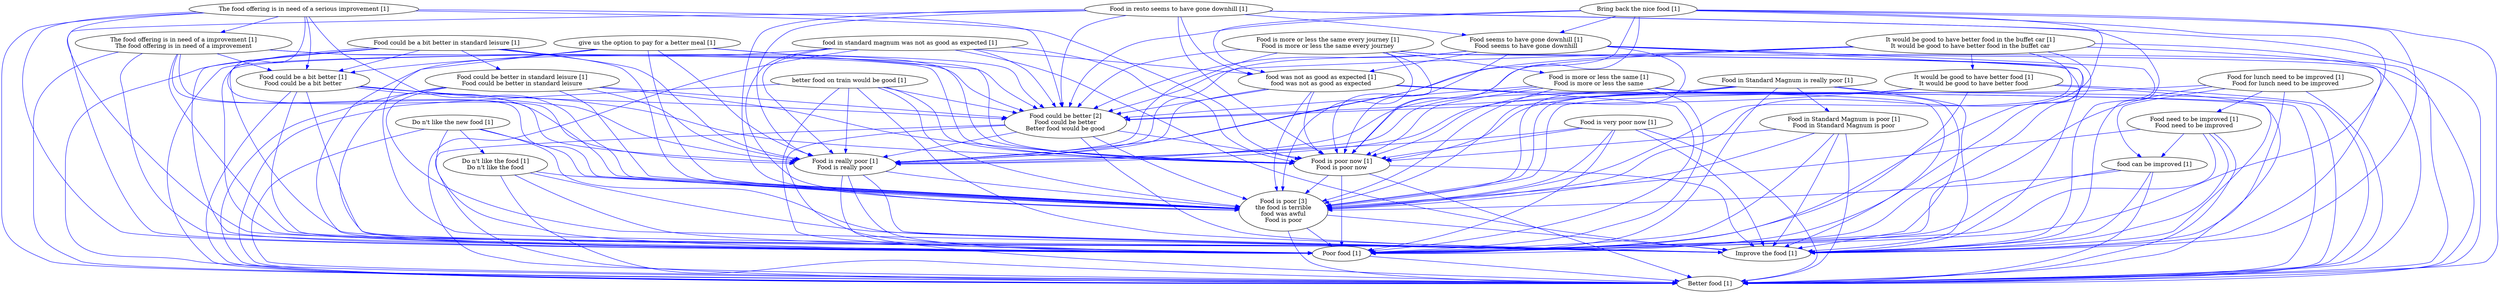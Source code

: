 digraph collapsedGraph {
"Food could be better [2]\nFood could be better\nBetter food would be good""Food is poor [3]\nthe food is terrible\nfood was awful\nFood is poor""Better food [1]""Bring back the nice food [1]""Do n't like the new food [1]""Do n't like the food [1]\nDo n't like the food""Food could be a bit better in standard leisure [1]""Food could be better in standard leisure [1]\nFood could be better in standard leisure""Food could be a bit better [1]\nFood could be a bit better""Food for lunch need to be improved [1]\nFood for lunch need to be improved""Food need to be improved [1]\nFood need to be improved""Food in Standard Magnum is really poor [1]""Food in Standard Magnum is poor [1]\nFood in Standard Magnum is poor""Food is really poor [1]\nFood is really poor""Food in resto seems to have gone downhill [1]""Food seems to have gone downhill [1]\nFood seems to have gone downhill""Food is more or less the same every journey [1]\nFood is more or less the same every journey""Food is more or less the same [1]\nFood is more or less the same""Food is very poor now [1]""Food is poor now [1]\nFood is poor now""Improve the food [1]""It would be good to have better food in the buffet car [1]\nIt would be good to have better food in the buffet car""It would be good to have better food [1]\nIt would be good to have better food""Poor food [1]""The food offering is in need of a serious improvement [1]""The food offering is in need of a improvement [1]\nThe food offering is in need of a improvement""better food on train would be good [1]""food can be improved [1]""food in standard magnum was not as good as expected [1]""food was not as good as expected [1]\nfood was not as good as expected""give us the option to pay for a better meal [1]""Food is poor [3]\nthe food is terrible\nfood was awful\nFood is poor" -> "Better food [1]" [color=blue]
"Food is poor [3]\nthe food is terrible\nfood was awful\nFood is poor" -> "Poor food [1]" [color=blue]
"Food could be better in standard leisure [1]\nFood could be better in standard leisure" -> "Poor food [1]" [color=blue]
"Food could be better in standard leisure [1]\nFood could be better in standard leisure" -> "Better food [1]" [color=blue]
"food was not as good as expected [1]\nfood was not as good as expected" -> "Improve the food [1]" [color=blue]
"food was not as good as expected [1]\nfood was not as good as expected" -> "Food is poor [3]\nthe food is terrible\nfood was awful\nFood is poor" [color=blue]
"food was not as good as expected [1]\nfood was not as good as expected" -> "Food is poor now [1]\nFood is poor now" [color=blue]
"give us the option to pay for a better meal [1]" -> "Food is poor [3]\nthe food is terrible\nfood was awful\nFood is poor" [color=blue]
"give us the option to pay for a better meal [1]" -> "Food is poor now [1]\nFood is poor now" [color=blue]
"Food could be a bit better in standard leisure [1]" -> "Food is poor [3]\nthe food is terrible\nfood was awful\nFood is poor" [color=blue]
"Food could be a bit better in standard leisure [1]" -> "Food is poor now [1]\nFood is poor now" [color=blue]
"Food need to be improved [1]\nFood need to be improved" -> "Better food [1]" [color=blue]
"Food could be a bit better in standard leisure [1]" -> "Better food [1]" [color=blue]
"Food could be a bit better in standard leisure [1]" -> "Poor food [1]" [color=blue]
"Food need to be improved [1]\nFood need to be improved" -> "Poor food [1]" [color=blue]
"better food on train would be good [1]" -> "Improve the food [1]" [color=blue]
"Food could be a bit better in standard leisure [1]" -> "Food could be better [2]\nFood could be better\nBetter food would be good" [color=blue]
"Food could be better in standard leisure [1]\nFood could be better in standard leisure" -> "Food is poor [3]\nthe food is terrible\nfood was awful\nFood is poor" [color=blue]
"Food could be a bit better in standard leisure [1]" -> "Improve the food [1]" [color=blue]
"better food on train would be good [1]" -> "Food is poor now [1]\nFood is poor now" [color=blue]
"food was not as good as expected [1]\nfood was not as good as expected" -> "Poor food [1]" [color=blue]
"food can be improved [1]" -> "Improve the food [1]" [color=blue]
"food was not as good as expected [1]\nfood was not as good as expected" -> "Better food [1]" [color=blue]
"Food is poor now [1]\nFood is poor now" -> "Food is poor [3]\nthe food is terrible\nfood was awful\nFood is poor" [color=blue]
"The food offering is in need of a serious improvement [1]" -> "Food is poor [3]\nthe food is terrible\nfood was awful\nFood is poor" [color=blue]
"Food in resto seems to have gone downhill [1]" -> "Food is poor [3]\nthe food is terrible\nfood was awful\nFood is poor" [color=blue]
"Food could be a bit better in standard leisure [1]" -> "Food is really poor [1]\nFood is really poor" [color=blue]
"Do n't like the food [1]\nDo n't like the food" -> "Food is poor [3]\nthe food is terrible\nfood was awful\nFood is poor" [color=blue]
"food in standard magnum was not as good as expected [1]" -> "Food is poor now [1]\nFood is poor now" [color=blue]
"Bring back the nice food [1]" -> "food was not as good as expected [1]\nfood was not as good as expected" [color=blue]
"Bring back the nice food [1]" -> "Food is really poor [1]\nFood is really poor" [color=blue]
"Food is very poor now [1]" -> "Food is poor [3]\nthe food is terrible\nfood was awful\nFood is poor" [color=blue]
"food was not as good as expected [1]\nfood was not as good as expected" -> "Food is really poor [1]\nFood is really poor" [color=blue]
"The food offering is in need of a improvement [1]\nThe food offering is in need of a improvement" -> "Food could be better [2]\nFood could be better\nBetter food would be good" [color=blue]
"The food offering is in need of a serious improvement [1]" -> "Food is poor now [1]\nFood is poor now" [color=blue]
"The food offering is in need of a serious improvement [1]" -> "Improve the food [1]" [color=blue]
"Food could be better [2]\nFood could be better\nBetter food would be good" -> "Better food [1]" [color=blue]
"The food offering is in need of a serious improvement [1]" -> "Food could be a bit better [1]\nFood could be a bit better" [color=blue]
"The food offering is in need of a improvement [1]\nThe food offering is in need of a improvement" -> "Food is really poor [1]\nFood is really poor" [color=blue]
"The food offering is in need of a serious improvement [1]" -> "Food could be better [2]\nFood could be better\nBetter food would be good" [color=blue]
"better food on train would be good [1]" -> "Better food [1]" [color=blue]
"better food on train would be good [1]" -> "Poor food [1]" [color=blue]
"The food offering is in need of a improvement [1]\nThe food offering is in need of a improvement" -> "Improve the food [1]" [color=blue]
"Food is very poor now [1]" -> "Poor food [1]" [color=blue]
"The food offering is in need of a improvement [1]\nThe food offering is in need of a improvement" -> "Food could be a bit better [1]\nFood could be a bit better" [color=blue]
"Food is very poor now [1]" -> "Better food [1]" [color=blue]
"Bring back the nice food [1]" -> "Better food [1]" [color=blue]
"Food need to be improved [1]\nFood need to be improved" -> "food can be improved [1]" [color=blue]
"Food need to be improved [1]\nFood need to be improved" -> "Improve the food [1]" [color=blue]
"food was not as good as expected [1]\nfood was not as good as expected" -> "Food could be better [2]\nFood could be better\nBetter food would be good" [color=blue]
"The food offering is in need of a improvement [1]\nThe food offering is in need of a improvement" -> "Food is poor [3]\nthe food is terrible\nfood was awful\nFood is poor" [color=blue]
"Bring back the nice food [1]" -> "Poor food [1]" [color=blue]
"The food offering is in need of a improvement [1]\nThe food offering is in need of a improvement" -> "Food is poor now [1]\nFood is poor now" [color=blue]
"food in standard magnum was not as good as expected [1]" -> "Improve the food [1]" [color=blue]
"food in standard magnum was not as good as expected [1]" -> "Food could be better [2]\nFood could be better\nBetter food would be good" [color=blue]
"Food could be better in standard leisure [1]\nFood could be better in standard leisure" -> "Food is really poor [1]\nFood is really poor" [color=blue]
"Food could be better [2]\nFood could be better\nBetter food would be good" -> "Food is really poor [1]\nFood is really poor" [color=blue]
"Poor food [1]" -> "Better food [1]" [color=blue]
"better food on train would be good [1]" -> "Food is really poor [1]\nFood is really poor" [color=blue]
"The food offering is in need of a serious improvement [1]" -> "Better food [1]" [color=blue]
"The food offering is in need of a serious improvement [1]" -> "Poor food [1]" [color=blue]
"better food on train would be good [1]" -> "Food could be better [2]\nFood could be better\nBetter food would be good" [color=blue]
"Food could be a bit better [1]\nFood could be a bit better" -> "Better food [1]" [color=blue]
"Food could be a bit better [1]\nFood could be a bit better" -> "Poor food [1]" [color=blue]
"Bring back the nice food [1]" -> "Food seems to have gone downhill [1]\nFood seems to have gone downhill" [color=blue]
"Food in Standard Magnum is poor [1]\nFood in Standard Magnum is poor" -> "Improve the food [1]" [color=blue]
"Bring back the nice food [1]" -> "Food is poor [3]\nthe food is terrible\nfood was awful\nFood is poor" [color=blue]
"Bring back the nice food [1]" -> "Food is poor now [1]\nFood is poor now" [color=blue]
"Food is really poor [1]\nFood is really poor" -> "Better food [1]" [color=blue]
"Food is really poor [1]\nFood is really poor" -> "Poor food [1]" [color=blue]
"It would be good to have better food [1]\nIt would be good to have better food" -> "Food is really poor [1]\nFood is really poor" [color=blue]
"Bring back the nice food [1]" -> "Food could be better [2]\nFood could be better\nBetter food would be good" [color=blue]
"Food is poor [3]\nthe food is terrible\nfood was awful\nFood is poor" -> "Improve the food [1]" [color=blue]
"It would be good to have better food [1]\nIt would be good to have better food" -> "Food could be better [2]\nFood could be better\nBetter food would be good" [color=blue]
"Bring back the nice food [1]" -> "Improve the food [1]" [color=blue]
"Food for lunch need to be improved [1]\nFood for lunch need to be improved" -> "Food is poor [3]\nthe food is terrible\nfood was awful\nFood is poor" [color=blue]
"Food could be a bit better [1]\nFood could be a bit better" -> "Food is really poor [1]\nFood is really poor" [color=blue]
"Food is really poor [1]\nFood is really poor" -> "Food is poor [3]\nthe food is terrible\nfood was awful\nFood is poor" [color=blue]
"better food on train would be good [1]" -> "Food is poor [3]\nthe food is terrible\nfood was awful\nFood is poor" [color=blue]
"Do n't like the food [1]\nDo n't like the food" -> "Better food [1]" [color=blue]
"Do n't like the food [1]\nDo n't like the food" -> "Poor food [1]" [color=blue]
"Food is more or less the same every journey [1]\nFood is more or less the same every journey" -> "Food is poor [3]\nthe food is terrible\nfood was awful\nFood is poor" [color=blue]
"It would be good to have better food [1]\nIt would be good to have better food" -> "Food is poor now [1]\nFood is poor now" [color=blue]
"The food offering is in need of a improvement [1]\nThe food offering is in need of a improvement" -> "Poor food [1]" [color=blue]
"The food offering is in need of a improvement [1]\nThe food offering is in need of a improvement" -> "Better food [1]" [color=blue]
"It would be good to have better food [1]\nIt would be good to have better food" -> "Improve the food [1]" [color=blue]
"food can be improved [1]" -> "Food is poor [3]\nthe food is terrible\nfood was awful\nFood is poor" [color=blue]
"Food is poor now [1]\nFood is poor now" -> "Improve the food [1]" [color=blue]
"Do n't like the food [1]\nDo n't like the food" -> "Improve the food [1]" [color=blue]
"Food seems to have gone downhill [1]\nFood seems to have gone downhill" -> "Food is poor now [1]\nFood is poor now" [color=blue]
"Food need to be improved [1]\nFood need to be improved" -> "Food is poor [3]\nthe food is terrible\nfood was awful\nFood is poor" [color=blue]
"Food seems to have gone downhill [1]\nFood seems to have gone downhill" -> "Improve the food [1]" [color=blue]
"Food seems to have gone downhill [1]\nFood seems to have gone downhill" -> "Food could be better [2]\nFood could be better\nBetter food would be good" [color=blue]
"It would be good to have better food [1]\nIt would be good to have better food" -> "Food is poor [3]\nthe food is terrible\nfood was awful\nFood is poor" [color=blue]
"Do n't like the new food [1]" -> "Improve the food [1]" [color=blue]
"It would be good to have better food [1]\nIt would be good to have better food" -> "Better food [1]" [color=blue]
"It would be good to have better food [1]\nIt would be good to have better food" -> "Poor food [1]" [color=blue]
"give us the option to pay for a better meal [1]" -> "Food could be better [2]\nFood could be better\nBetter food would be good" [color=blue]
"give us the option to pay for a better meal [1]" -> "Improve the food [1]" [color=blue]
"give us the option to pay for a better meal [1]" -> "Food could be a bit better [1]\nFood could be a bit better" [color=blue]
"Food in Standard Magnum is really poor [1]" -> "Food could be better [2]\nFood could be better\nBetter food would be good" [color=blue]
"give us the option to pay for a better meal [1]" -> "Food is really poor [1]\nFood is really poor" [color=blue]
"Food in Standard Magnum is really poor [1]" -> "Improve the food [1]" [color=blue]
"Food is really poor [1]\nFood is really poor" -> "Improve the food [1]" [color=blue]
"food in standard magnum was not as good as expected [1]" -> "Better food [1]" [color=blue]
"food in standard magnum was not as good as expected [1]" -> "Poor food [1]" [color=blue]
"Food in Standard Magnum is really poor [1]" -> "Food is poor [3]\nthe food is terrible\nfood was awful\nFood is poor" [color=blue]
"Food for lunch need to be improved [1]\nFood for lunch need to be improved" -> "Improve the food [1]" [color=blue]
"Food is more or less the same [1]\nFood is more or less the same" -> "Food is poor [3]\nthe food is terrible\nfood was awful\nFood is poor" [color=blue]
"Food is more or less the same [1]\nFood is more or less the same" -> "Food is poor now [1]\nFood is poor now" [color=blue]
"Food could be better [2]\nFood could be better\nBetter food would be good" -> "Improve the food [1]" [color=blue]
"Food is more or less the same [1]\nFood is more or less the same" -> "Food could be better [2]\nFood could be better\nBetter food would be good" [color=blue]
"Food could be better [2]\nFood could be better\nBetter food would be good" -> "Food is poor now [1]\nFood is poor now" [color=blue]
"Food for lunch need to be improved [1]\nFood for lunch need to be improved" -> "food can be improved [1]" [color=blue]
"Food is more or less the same [1]\nFood is more or less the same" -> "Improve the food [1]" [color=blue]
"Food is more or less the same [1]\nFood is more or less the same" -> "Poor food [1]" [color=blue]
"food in standard magnum was not as good as expected [1]" -> "Food is poor [3]\nthe food is terrible\nfood was awful\nFood is poor" [color=blue]
"Food is more or less the same [1]\nFood is more or less the same" -> "Better food [1]" [color=blue]
"Food seems to have gone downhill [1]\nFood seems to have gone downhill" -> "Poor food [1]" [color=blue]
"Food seems to have gone downhill [1]\nFood seems to have gone downhill" -> "Better food [1]" [color=blue]
"food can be improved [1]" -> "Poor food [1]" [color=blue]
"Food is very poor now [1]" -> "Improve the food [1]" [color=blue]
"Food is poor now [1]\nFood is poor now" -> "Better food [1]" [color=blue]
"Food is poor now [1]\nFood is poor now" -> "Poor food [1]" [color=blue]
"food can be improved [1]" -> "Better food [1]" [color=blue]
"Food in Standard Magnum is poor [1]\nFood in Standard Magnum is poor" -> "Food is poor [3]\nthe food is terrible\nfood was awful\nFood is poor" [color=blue]
"It would be good to have better food in the buffet car [1]\nIt would be good to have better food in the buffet car" -> "Food could be better [2]\nFood could be better\nBetter food would be good" [color=blue]
"Food for lunch need to be improved [1]\nFood for lunch need to be improved" -> "Poor food [1]" [color=blue]
"Food for lunch need to be improved [1]\nFood for lunch need to be improved" -> "Better food [1]" [color=blue]
"Food could be a bit better [1]\nFood could be a bit better" -> "Food is poor [3]\nthe food is terrible\nfood was awful\nFood is poor" [color=blue]
"Food is more or less the same every journey [1]\nFood is more or less the same every journey" -> "Poor food [1]" [color=blue]
"It would be good to have better food in the buffet car [1]\nIt would be good to have better food in the buffet car" -> "Food is really poor [1]\nFood is really poor" [color=blue]
"Food is more or less the same every journey [1]\nFood is more or less the same every journey" -> "Better food [1]" [color=blue]
"Food is more or less the same [1]\nFood is more or less the same" -> "Food is really poor [1]\nFood is really poor" [color=blue]
"Food is more or less the same every journey [1]\nFood is more or less the same every journey" -> "Food could be better [2]\nFood could be better\nBetter food would be good" [color=blue]
"Food seems to have gone downhill [1]\nFood seems to have gone downhill" -> "food was not as good as expected [1]\nfood was not as good as expected" [color=blue]
"Food seems to have gone downhill [1]\nFood seems to have gone downhill" -> "Food is really poor [1]\nFood is really poor" [color=blue]
"Food is more or less the same every journey [1]\nFood is more or less the same every journey" -> "Food is poor now [1]\nFood is poor now" [color=blue]
"Food is more or less the same every journey [1]\nFood is more or less the same every journey" -> "Improve the food [1]" [color=blue]
"give us the option to pay for a better meal [1]" -> "Better food [1]" [color=blue]
"Food in resto seems to have gone downhill [1]" -> "Food is poor now [1]\nFood is poor now" [color=blue]
"give us the option to pay for a better meal [1]" -> "Poor food [1]" [color=blue]
"Food in resto seems to have gone downhill [1]" -> "Improve the food [1]" [color=blue]
"Food in Standard Magnum is poor [1]\nFood in Standard Magnum is poor" -> "Food is poor now [1]\nFood is poor now" [color=blue]
"Food in resto seems to have gone downhill [1]" -> "Food could be better [2]\nFood could be better\nBetter food would be good" [color=blue]
"It would be good to have better food in the buffet car [1]\nIt would be good to have better food in the buffet car" -> "Better food [1]" [color=blue]
"food in standard magnum was not as good as expected [1]" -> "Food is really poor [1]\nFood is really poor" [color=blue]
"It would be good to have better food in the buffet car [1]\nIt would be good to have better food in the buffet car" -> "Poor food [1]" [color=blue]
"Food is more or less the same every journey [1]\nFood is more or less the same every journey" -> "Food is really poor [1]\nFood is really poor" [color=blue]
"The food offering is in need of a serious improvement [1]" -> "Food is really poor [1]\nFood is really poor" [color=blue]
"Food in resto seems to have gone downhill [1]" -> "Poor food [1]" [color=blue]
"Food in resto seems to have gone downhill [1]" -> "Better food [1]" [color=blue]
"Food could be better in standard leisure [1]\nFood could be better in standard leisure" -> "Food could be better [2]\nFood could be better\nBetter food would be good" [color=blue]
"Food could be better [2]\nFood could be better\nBetter food would be good" -> "Food is poor [3]\nthe food is terrible\nfood was awful\nFood is poor" [color=blue]
"Food in resto seems to have gone downhill [1]" -> "Food is really poor [1]\nFood is really poor" [color=blue]
"Food in resto seems to have gone downhill [1]" -> "food was not as good as expected [1]\nfood was not as good as expected" [color=blue]
"Food seems to have gone downhill [1]\nFood seems to have gone downhill" -> "Food is poor [3]\nthe food is terrible\nfood was awful\nFood is poor" [color=blue]
"Food in Standard Magnum is poor [1]\nFood in Standard Magnum is poor" -> "Better food [1]" [color=blue]
"Food in Standard Magnum is poor [1]\nFood in Standard Magnum is poor" -> "Poor food [1]" [color=blue]
"Food is very poor now [1]" -> "Food is really poor [1]\nFood is really poor" [color=blue]
"Food could be better in standard leisure [1]\nFood could be better in standard leisure" -> "Improve the food [1]" [color=blue]
"Food could be better [2]\nFood could be better\nBetter food would be good" -> "Poor food [1]" [color=blue]
"Food could be better in standard leisure [1]\nFood could be better in standard leisure" -> "Food is poor now [1]\nFood is poor now" [color=blue]
"Do n't like the new food [1]" -> "Better food [1]" [color=blue]
"Do n't like the new food [1]" -> "Poor food [1]" [color=blue]
"It would be good to have better food in the buffet car [1]\nIt would be good to have better food in the buffet car" -> "Food is poor [3]\nthe food is terrible\nfood was awful\nFood is poor" [color=blue]
"It would be good to have better food in the buffet car [1]\nIt would be good to have better food in the buffet car" -> "Food is poor now [1]\nFood is poor now" [color=blue]
"It would be good to have better food in the buffet car [1]\nIt would be good to have better food in the buffet car" -> "Improve the food [1]" [color=blue]
"Do n't like the new food [1]" -> "Food is poor [3]\nthe food is terrible\nfood was awful\nFood is poor" [color=blue]
"Food could be a bit better [1]\nFood could be a bit better" -> "Improve the food [1]" [color=blue]
"Food could be a bit better [1]\nFood could be a bit better" -> "Food could be better [2]\nFood could be better\nBetter food would be good" [color=blue]
"Food could be a bit better [1]\nFood could be a bit better" -> "Food is poor now [1]\nFood is poor now" [color=blue]
"Food in Standard Magnum is really poor [1]" -> "Poor food [1]" [color=blue]
"Food in Standard Magnum is really poor [1]" -> "Better food [1]" [color=blue]
"Food in Standard Magnum is really poor [1]" -> "Food is poor now [1]\nFood is poor now" [color=blue]
"Do n't like the new food [1]" -> "Do n't like the food [1]\nDo n't like the food" [color=blue]
"Food could be a bit better in standard leisure [1]" -> "Food could be better in standard leisure [1]\nFood could be better in standard leisure" [color=blue]
"Food could be a bit better in standard leisure [1]" -> "Food could be a bit better [1]\nFood could be a bit better" [color=blue]
"Food for lunch need to be improved [1]\nFood for lunch need to be improved" -> "Food need to be improved [1]\nFood need to be improved" [color=blue]
"Food in Standard Magnum is really poor [1]" -> "Food in Standard Magnum is poor [1]\nFood in Standard Magnum is poor" [color=blue]
"Food in Standard Magnum is really poor [1]" -> "Food is really poor [1]\nFood is really poor" [color=blue]
"Food in resto seems to have gone downhill [1]" -> "Food seems to have gone downhill [1]\nFood seems to have gone downhill" [color=blue]
"Food is more or less the same every journey [1]\nFood is more or less the same every journey" -> "Food is more or less the same [1]\nFood is more or less the same" [color=blue]
"Food is very poor now [1]" -> "Food is poor now [1]\nFood is poor now" [color=blue]
"It would be good to have better food in the buffet car [1]\nIt would be good to have better food in the buffet car" -> "It would be good to have better food [1]\nIt would be good to have better food" [color=blue]
"The food offering is in need of a serious improvement [1]" -> "The food offering is in need of a improvement [1]\nThe food offering is in need of a improvement" [color=blue]
"food in standard magnum was not as good as expected [1]" -> "food was not as good as expected [1]\nfood was not as good as expected" [color=blue]
}